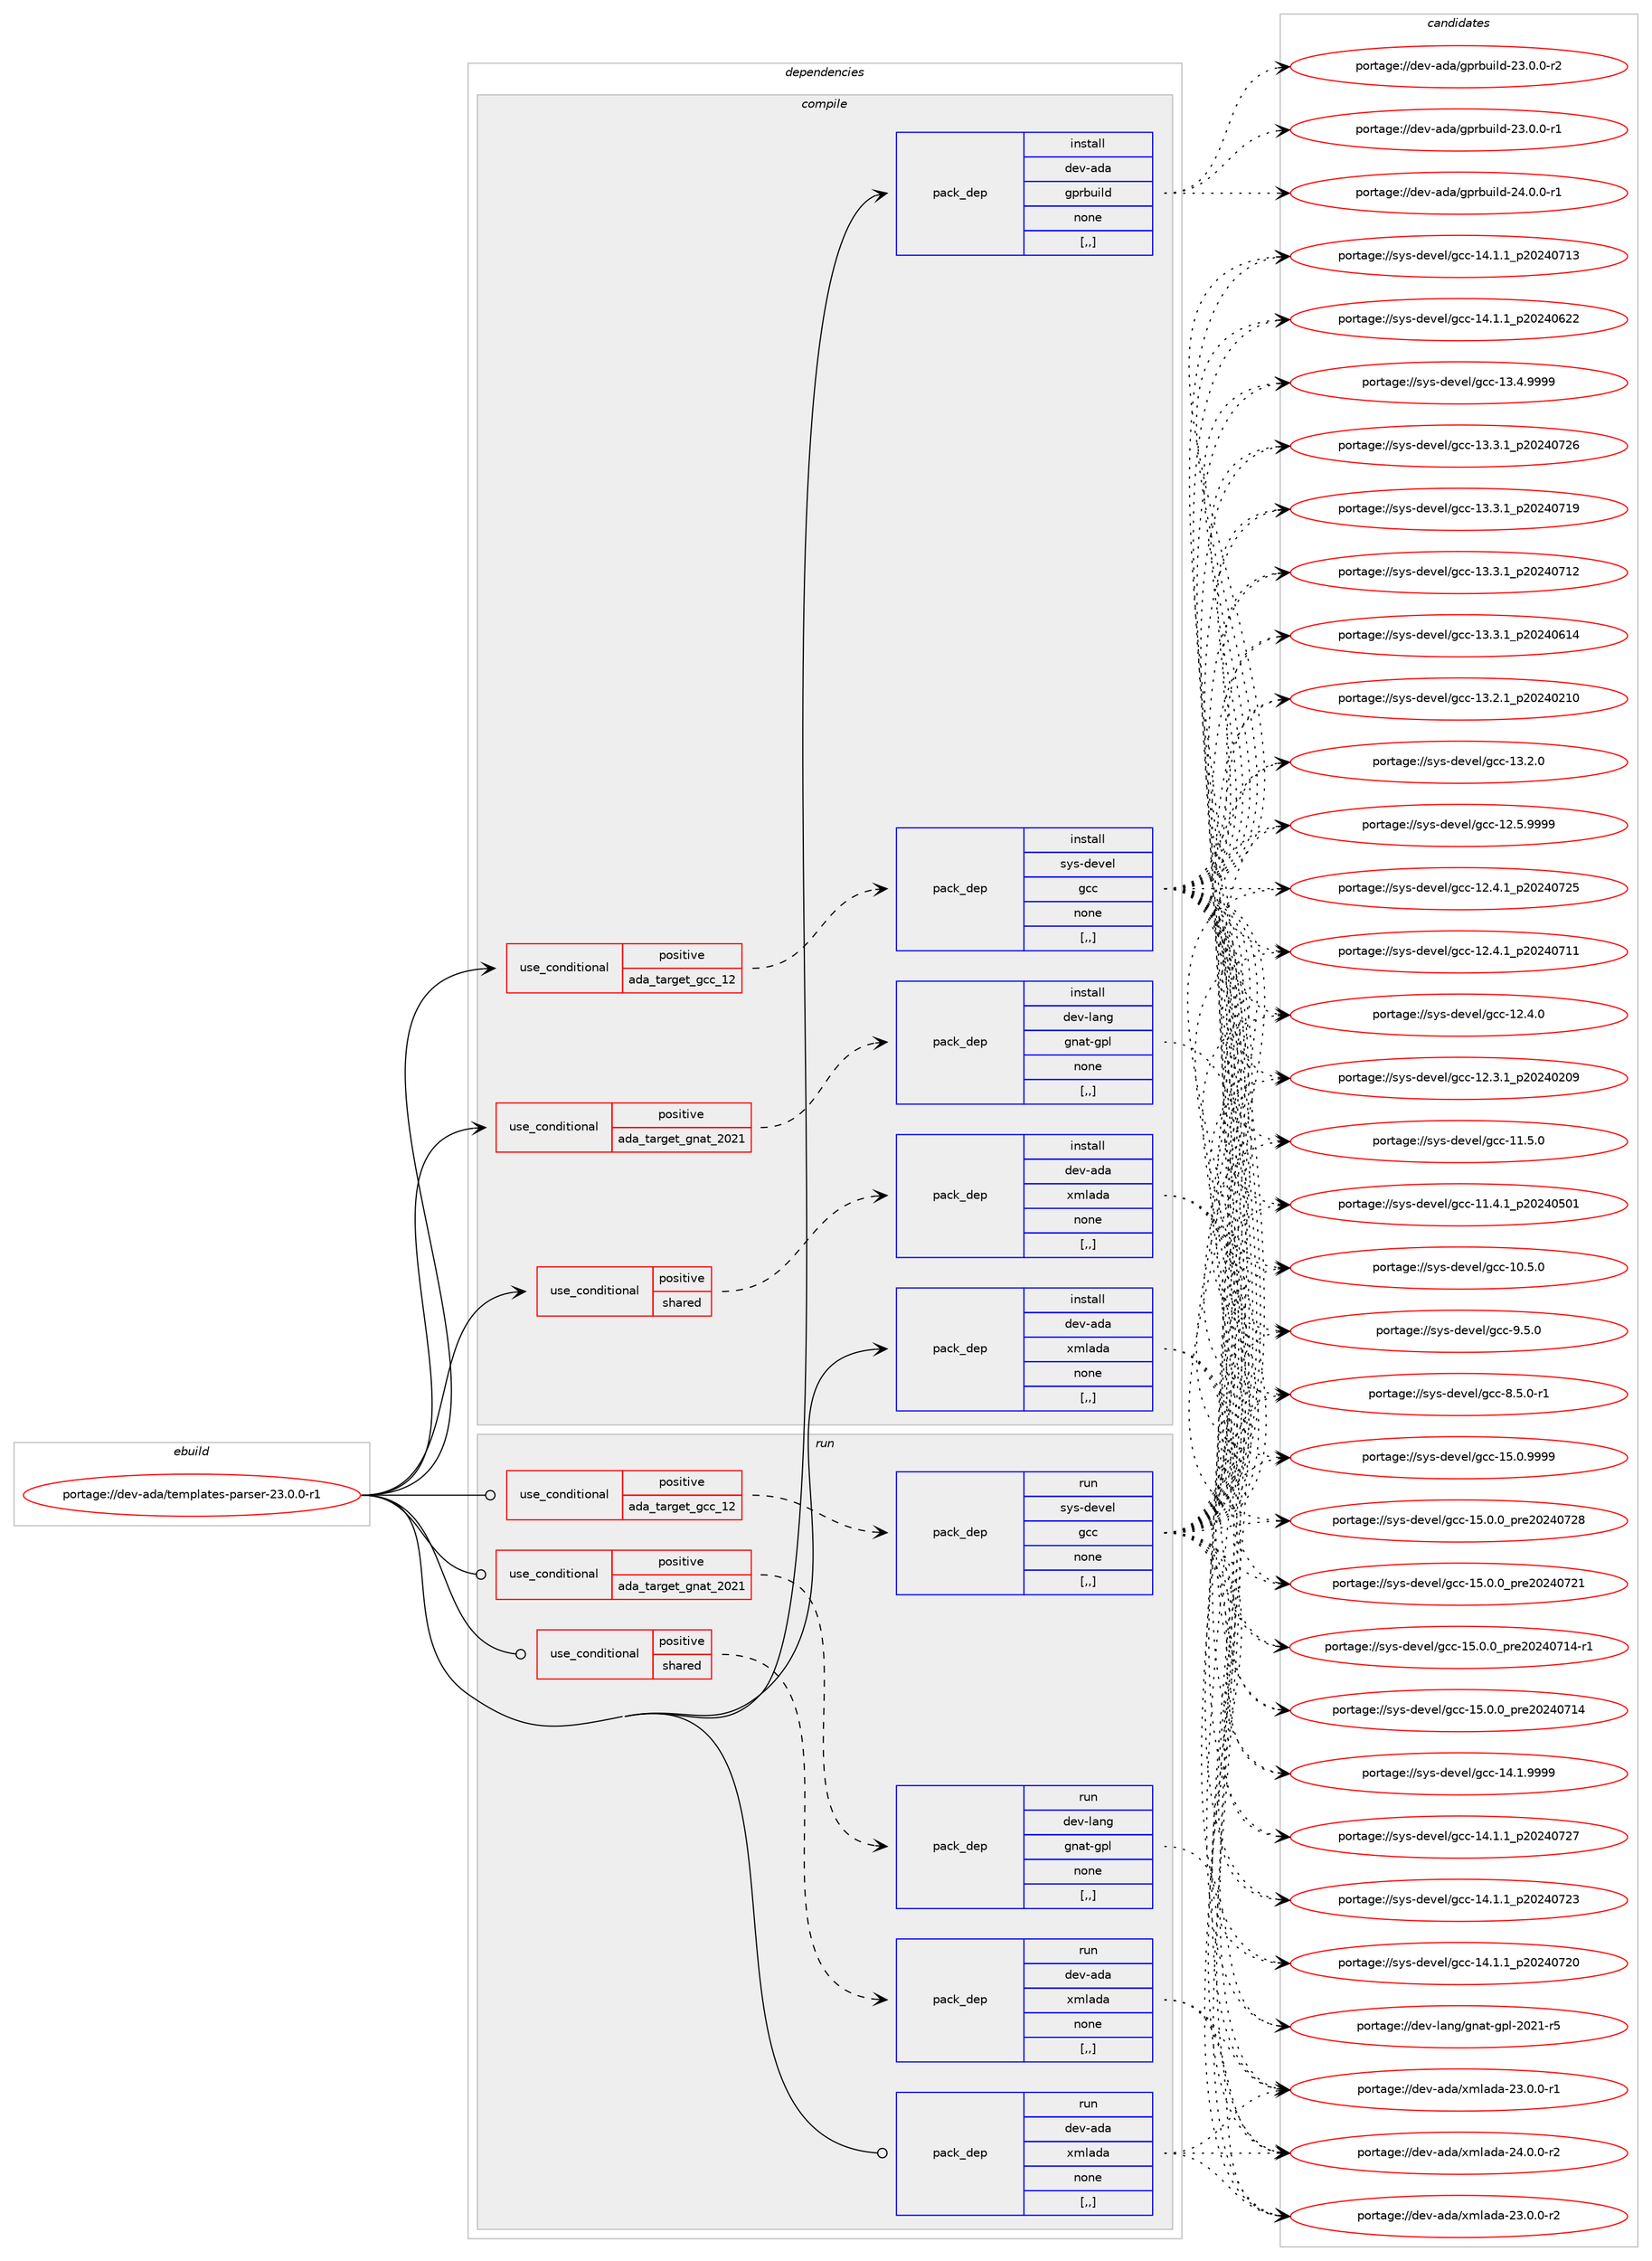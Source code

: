 digraph prolog {

# *************
# Graph options
# *************

newrank=true;
concentrate=true;
compound=true;
graph [rankdir=LR,fontname=Helvetica,fontsize=10,ranksep=1.5];#, ranksep=2.5, nodesep=0.2];
edge  [arrowhead=vee];
node  [fontname=Helvetica,fontsize=10];

# **********
# The ebuild
# **********

subgraph cluster_leftcol {
color=gray;
label=<<i>ebuild</i>>;
id [label="portage://dev-ada/templates-parser-23.0.0-r1", color=red, width=4, href="../dev-ada/templates-parser-23.0.0-r1.svg"];
}

# ****************
# The dependencies
# ****************

subgraph cluster_midcol {
color=gray;
label=<<i>dependencies</i>>;
subgraph cluster_compile {
fillcolor="#eeeeee";
style=filled;
label=<<i>compile</i>>;
subgraph cond16759 {
dependency64701 [label=<<TABLE BORDER="0" CELLBORDER="1" CELLSPACING="0" CELLPADDING="4"><TR><TD ROWSPAN="3" CELLPADDING="10">use_conditional</TD></TR><TR><TD>positive</TD></TR><TR><TD>ada_target_gcc_12</TD></TR></TABLE>>, shape=none, color=red];
subgraph pack47022 {
dependency64702 [label=<<TABLE BORDER="0" CELLBORDER="1" CELLSPACING="0" CELLPADDING="4" WIDTH="220"><TR><TD ROWSPAN="6" CELLPADDING="30">pack_dep</TD></TR><TR><TD WIDTH="110">install</TD></TR><TR><TD>sys-devel</TD></TR><TR><TD>gcc</TD></TR><TR><TD>none</TD></TR><TR><TD>[,,]</TD></TR></TABLE>>, shape=none, color=blue];
}
dependency64701:e -> dependency64702:w [weight=20,style="dashed",arrowhead="vee"];
}
id:e -> dependency64701:w [weight=20,style="solid",arrowhead="vee"];
subgraph cond16760 {
dependency64703 [label=<<TABLE BORDER="0" CELLBORDER="1" CELLSPACING="0" CELLPADDING="4"><TR><TD ROWSPAN="3" CELLPADDING="10">use_conditional</TD></TR><TR><TD>positive</TD></TR><TR><TD>ada_target_gnat_2021</TD></TR></TABLE>>, shape=none, color=red];
subgraph pack47023 {
dependency64704 [label=<<TABLE BORDER="0" CELLBORDER="1" CELLSPACING="0" CELLPADDING="4" WIDTH="220"><TR><TD ROWSPAN="6" CELLPADDING="30">pack_dep</TD></TR><TR><TD WIDTH="110">install</TD></TR><TR><TD>dev-lang</TD></TR><TR><TD>gnat-gpl</TD></TR><TR><TD>none</TD></TR><TR><TD>[,,]</TD></TR></TABLE>>, shape=none, color=blue];
}
dependency64703:e -> dependency64704:w [weight=20,style="dashed",arrowhead="vee"];
}
id:e -> dependency64703:w [weight=20,style="solid",arrowhead="vee"];
subgraph cond16761 {
dependency64705 [label=<<TABLE BORDER="0" CELLBORDER="1" CELLSPACING="0" CELLPADDING="4"><TR><TD ROWSPAN="3" CELLPADDING="10">use_conditional</TD></TR><TR><TD>positive</TD></TR><TR><TD>shared</TD></TR></TABLE>>, shape=none, color=red];
subgraph pack47024 {
dependency64706 [label=<<TABLE BORDER="0" CELLBORDER="1" CELLSPACING="0" CELLPADDING="4" WIDTH="220"><TR><TD ROWSPAN="6" CELLPADDING="30">pack_dep</TD></TR><TR><TD WIDTH="110">install</TD></TR><TR><TD>dev-ada</TD></TR><TR><TD>xmlada</TD></TR><TR><TD>none</TD></TR><TR><TD>[,,]</TD></TR></TABLE>>, shape=none, color=blue];
}
dependency64705:e -> dependency64706:w [weight=20,style="dashed",arrowhead="vee"];
}
id:e -> dependency64705:w [weight=20,style="solid",arrowhead="vee"];
subgraph pack47025 {
dependency64707 [label=<<TABLE BORDER="0" CELLBORDER="1" CELLSPACING="0" CELLPADDING="4" WIDTH="220"><TR><TD ROWSPAN="6" CELLPADDING="30">pack_dep</TD></TR><TR><TD WIDTH="110">install</TD></TR><TR><TD>dev-ada</TD></TR><TR><TD>gprbuild</TD></TR><TR><TD>none</TD></TR><TR><TD>[,,]</TD></TR></TABLE>>, shape=none, color=blue];
}
id:e -> dependency64707:w [weight=20,style="solid",arrowhead="vee"];
subgraph pack47026 {
dependency64708 [label=<<TABLE BORDER="0" CELLBORDER="1" CELLSPACING="0" CELLPADDING="4" WIDTH="220"><TR><TD ROWSPAN="6" CELLPADDING="30">pack_dep</TD></TR><TR><TD WIDTH="110">install</TD></TR><TR><TD>dev-ada</TD></TR><TR><TD>xmlada</TD></TR><TR><TD>none</TD></TR><TR><TD>[,,]</TD></TR></TABLE>>, shape=none, color=blue];
}
id:e -> dependency64708:w [weight=20,style="solid",arrowhead="vee"];
}
subgraph cluster_compileandrun {
fillcolor="#eeeeee";
style=filled;
label=<<i>compile and run</i>>;
}
subgraph cluster_run {
fillcolor="#eeeeee";
style=filled;
label=<<i>run</i>>;
subgraph cond16762 {
dependency64709 [label=<<TABLE BORDER="0" CELLBORDER="1" CELLSPACING="0" CELLPADDING="4"><TR><TD ROWSPAN="3" CELLPADDING="10">use_conditional</TD></TR><TR><TD>positive</TD></TR><TR><TD>ada_target_gcc_12</TD></TR></TABLE>>, shape=none, color=red];
subgraph pack47027 {
dependency64710 [label=<<TABLE BORDER="0" CELLBORDER="1" CELLSPACING="0" CELLPADDING="4" WIDTH="220"><TR><TD ROWSPAN="6" CELLPADDING="30">pack_dep</TD></TR><TR><TD WIDTH="110">run</TD></TR><TR><TD>sys-devel</TD></TR><TR><TD>gcc</TD></TR><TR><TD>none</TD></TR><TR><TD>[,,]</TD></TR></TABLE>>, shape=none, color=blue];
}
dependency64709:e -> dependency64710:w [weight=20,style="dashed",arrowhead="vee"];
}
id:e -> dependency64709:w [weight=20,style="solid",arrowhead="odot"];
subgraph cond16763 {
dependency64711 [label=<<TABLE BORDER="0" CELLBORDER="1" CELLSPACING="0" CELLPADDING="4"><TR><TD ROWSPAN="3" CELLPADDING="10">use_conditional</TD></TR><TR><TD>positive</TD></TR><TR><TD>ada_target_gnat_2021</TD></TR></TABLE>>, shape=none, color=red];
subgraph pack47028 {
dependency64712 [label=<<TABLE BORDER="0" CELLBORDER="1" CELLSPACING="0" CELLPADDING="4" WIDTH="220"><TR><TD ROWSPAN="6" CELLPADDING="30">pack_dep</TD></TR><TR><TD WIDTH="110">run</TD></TR><TR><TD>dev-lang</TD></TR><TR><TD>gnat-gpl</TD></TR><TR><TD>none</TD></TR><TR><TD>[,,]</TD></TR></TABLE>>, shape=none, color=blue];
}
dependency64711:e -> dependency64712:w [weight=20,style="dashed",arrowhead="vee"];
}
id:e -> dependency64711:w [weight=20,style="solid",arrowhead="odot"];
subgraph cond16764 {
dependency64713 [label=<<TABLE BORDER="0" CELLBORDER="1" CELLSPACING="0" CELLPADDING="4"><TR><TD ROWSPAN="3" CELLPADDING="10">use_conditional</TD></TR><TR><TD>positive</TD></TR><TR><TD>shared</TD></TR></TABLE>>, shape=none, color=red];
subgraph pack47029 {
dependency64714 [label=<<TABLE BORDER="0" CELLBORDER="1" CELLSPACING="0" CELLPADDING="4" WIDTH="220"><TR><TD ROWSPAN="6" CELLPADDING="30">pack_dep</TD></TR><TR><TD WIDTH="110">run</TD></TR><TR><TD>dev-ada</TD></TR><TR><TD>xmlada</TD></TR><TR><TD>none</TD></TR><TR><TD>[,,]</TD></TR></TABLE>>, shape=none, color=blue];
}
dependency64713:e -> dependency64714:w [weight=20,style="dashed",arrowhead="vee"];
}
id:e -> dependency64713:w [weight=20,style="solid",arrowhead="odot"];
subgraph pack47030 {
dependency64715 [label=<<TABLE BORDER="0" CELLBORDER="1" CELLSPACING="0" CELLPADDING="4" WIDTH="220"><TR><TD ROWSPAN="6" CELLPADDING="30">pack_dep</TD></TR><TR><TD WIDTH="110">run</TD></TR><TR><TD>dev-ada</TD></TR><TR><TD>xmlada</TD></TR><TR><TD>none</TD></TR><TR><TD>[,,]</TD></TR></TABLE>>, shape=none, color=blue];
}
id:e -> dependency64715:w [weight=20,style="solid",arrowhead="odot"];
}
}

# **************
# The candidates
# **************

subgraph cluster_choices {
rank=same;
color=gray;
label=<<i>candidates</i>>;

subgraph choice47022 {
color=black;
nodesep=1;
choice1151211154510010111810110847103999945495346484657575757 [label="portage://sys-devel/gcc-15.0.9999", color=red, width=4,href="../sys-devel/gcc-15.0.9999.svg"];
choice1151211154510010111810110847103999945495346484648951121141015048505248555056 [label="portage://sys-devel/gcc-15.0.0_pre20240728", color=red, width=4,href="../sys-devel/gcc-15.0.0_pre20240728.svg"];
choice1151211154510010111810110847103999945495346484648951121141015048505248555049 [label="portage://sys-devel/gcc-15.0.0_pre20240721", color=red, width=4,href="../sys-devel/gcc-15.0.0_pre20240721.svg"];
choice11512111545100101118101108471039999454953464846489511211410150485052485549524511449 [label="portage://sys-devel/gcc-15.0.0_pre20240714-r1", color=red, width=4,href="../sys-devel/gcc-15.0.0_pre20240714-r1.svg"];
choice1151211154510010111810110847103999945495346484648951121141015048505248554952 [label="portage://sys-devel/gcc-15.0.0_pre20240714", color=red, width=4,href="../sys-devel/gcc-15.0.0_pre20240714.svg"];
choice1151211154510010111810110847103999945495246494657575757 [label="portage://sys-devel/gcc-14.1.9999", color=red, width=4,href="../sys-devel/gcc-14.1.9999.svg"];
choice1151211154510010111810110847103999945495246494649951125048505248555055 [label="portage://sys-devel/gcc-14.1.1_p20240727", color=red, width=4,href="../sys-devel/gcc-14.1.1_p20240727.svg"];
choice1151211154510010111810110847103999945495246494649951125048505248555051 [label="portage://sys-devel/gcc-14.1.1_p20240723", color=red, width=4,href="../sys-devel/gcc-14.1.1_p20240723.svg"];
choice1151211154510010111810110847103999945495246494649951125048505248555048 [label="portage://sys-devel/gcc-14.1.1_p20240720", color=red, width=4,href="../sys-devel/gcc-14.1.1_p20240720.svg"];
choice1151211154510010111810110847103999945495246494649951125048505248554951 [label="portage://sys-devel/gcc-14.1.1_p20240713", color=red, width=4,href="../sys-devel/gcc-14.1.1_p20240713.svg"];
choice1151211154510010111810110847103999945495246494649951125048505248545050 [label="portage://sys-devel/gcc-14.1.1_p20240622", color=red, width=4,href="../sys-devel/gcc-14.1.1_p20240622.svg"];
choice1151211154510010111810110847103999945495146524657575757 [label="portage://sys-devel/gcc-13.4.9999", color=red, width=4,href="../sys-devel/gcc-13.4.9999.svg"];
choice1151211154510010111810110847103999945495146514649951125048505248555054 [label="portage://sys-devel/gcc-13.3.1_p20240726", color=red, width=4,href="../sys-devel/gcc-13.3.1_p20240726.svg"];
choice1151211154510010111810110847103999945495146514649951125048505248554957 [label="portage://sys-devel/gcc-13.3.1_p20240719", color=red, width=4,href="../sys-devel/gcc-13.3.1_p20240719.svg"];
choice1151211154510010111810110847103999945495146514649951125048505248554950 [label="portage://sys-devel/gcc-13.3.1_p20240712", color=red, width=4,href="../sys-devel/gcc-13.3.1_p20240712.svg"];
choice1151211154510010111810110847103999945495146514649951125048505248544952 [label="portage://sys-devel/gcc-13.3.1_p20240614", color=red, width=4,href="../sys-devel/gcc-13.3.1_p20240614.svg"];
choice1151211154510010111810110847103999945495146504649951125048505248504948 [label="portage://sys-devel/gcc-13.2.1_p20240210", color=red, width=4,href="../sys-devel/gcc-13.2.1_p20240210.svg"];
choice1151211154510010111810110847103999945495146504648 [label="portage://sys-devel/gcc-13.2.0", color=red, width=4,href="../sys-devel/gcc-13.2.0.svg"];
choice1151211154510010111810110847103999945495046534657575757 [label="portage://sys-devel/gcc-12.5.9999", color=red, width=4,href="../sys-devel/gcc-12.5.9999.svg"];
choice1151211154510010111810110847103999945495046524649951125048505248555053 [label="portage://sys-devel/gcc-12.4.1_p20240725", color=red, width=4,href="../sys-devel/gcc-12.4.1_p20240725.svg"];
choice1151211154510010111810110847103999945495046524649951125048505248554949 [label="portage://sys-devel/gcc-12.4.1_p20240711", color=red, width=4,href="../sys-devel/gcc-12.4.1_p20240711.svg"];
choice1151211154510010111810110847103999945495046524648 [label="portage://sys-devel/gcc-12.4.0", color=red, width=4,href="../sys-devel/gcc-12.4.0.svg"];
choice1151211154510010111810110847103999945495046514649951125048505248504857 [label="portage://sys-devel/gcc-12.3.1_p20240209", color=red, width=4,href="../sys-devel/gcc-12.3.1_p20240209.svg"];
choice1151211154510010111810110847103999945494946534648 [label="portage://sys-devel/gcc-11.5.0", color=red, width=4,href="../sys-devel/gcc-11.5.0.svg"];
choice1151211154510010111810110847103999945494946524649951125048505248534849 [label="portage://sys-devel/gcc-11.4.1_p20240501", color=red, width=4,href="../sys-devel/gcc-11.4.1_p20240501.svg"];
choice1151211154510010111810110847103999945494846534648 [label="portage://sys-devel/gcc-10.5.0", color=red, width=4,href="../sys-devel/gcc-10.5.0.svg"];
choice11512111545100101118101108471039999455746534648 [label="portage://sys-devel/gcc-9.5.0", color=red, width=4,href="../sys-devel/gcc-9.5.0.svg"];
choice115121115451001011181011084710399994556465346484511449 [label="portage://sys-devel/gcc-8.5.0-r1", color=red, width=4,href="../sys-devel/gcc-8.5.0-r1.svg"];
dependency64702:e -> choice1151211154510010111810110847103999945495346484657575757:w [style=dotted,weight="100"];
dependency64702:e -> choice1151211154510010111810110847103999945495346484648951121141015048505248555056:w [style=dotted,weight="100"];
dependency64702:e -> choice1151211154510010111810110847103999945495346484648951121141015048505248555049:w [style=dotted,weight="100"];
dependency64702:e -> choice11512111545100101118101108471039999454953464846489511211410150485052485549524511449:w [style=dotted,weight="100"];
dependency64702:e -> choice1151211154510010111810110847103999945495346484648951121141015048505248554952:w [style=dotted,weight="100"];
dependency64702:e -> choice1151211154510010111810110847103999945495246494657575757:w [style=dotted,weight="100"];
dependency64702:e -> choice1151211154510010111810110847103999945495246494649951125048505248555055:w [style=dotted,weight="100"];
dependency64702:e -> choice1151211154510010111810110847103999945495246494649951125048505248555051:w [style=dotted,weight="100"];
dependency64702:e -> choice1151211154510010111810110847103999945495246494649951125048505248555048:w [style=dotted,weight="100"];
dependency64702:e -> choice1151211154510010111810110847103999945495246494649951125048505248554951:w [style=dotted,weight="100"];
dependency64702:e -> choice1151211154510010111810110847103999945495246494649951125048505248545050:w [style=dotted,weight="100"];
dependency64702:e -> choice1151211154510010111810110847103999945495146524657575757:w [style=dotted,weight="100"];
dependency64702:e -> choice1151211154510010111810110847103999945495146514649951125048505248555054:w [style=dotted,weight="100"];
dependency64702:e -> choice1151211154510010111810110847103999945495146514649951125048505248554957:w [style=dotted,weight="100"];
dependency64702:e -> choice1151211154510010111810110847103999945495146514649951125048505248554950:w [style=dotted,weight="100"];
dependency64702:e -> choice1151211154510010111810110847103999945495146514649951125048505248544952:w [style=dotted,weight="100"];
dependency64702:e -> choice1151211154510010111810110847103999945495146504649951125048505248504948:w [style=dotted,weight="100"];
dependency64702:e -> choice1151211154510010111810110847103999945495146504648:w [style=dotted,weight="100"];
dependency64702:e -> choice1151211154510010111810110847103999945495046534657575757:w [style=dotted,weight="100"];
dependency64702:e -> choice1151211154510010111810110847103999945495046524649951125048505248555053:w [style=dotted,weight="100"];
dependency64702:e -> choice1151211154510010111810110847103999945495046524649951125048505248554949:w [style=dotted,weight="100"];
dependency64702:e -> choice1151211154510010111810110847103999945495046524648:w [style=dotted,weight="100"];
dependency64702:e -> choice1151211154510010111810110847103999945495046514649951125048505248504857:w [style=dotted,weight="100"];
dependency64702:e -> choice1151211154510010111810110847103999945494946534648:w [style=dotted,weight="100"];
dependency64702:e -> choice1151211154510010111810110847103999945494946524649951125048505248534849:w [style=dotted,weight="100"];
dependency64702:e -> choice1151211154510010111810110847103999945494846534648:w [style=dotted,weight="100"];
dependency64702:e -> choice11512111545100101118101108471039999455746534648:w [style=dotted,weight="100"];
dependency64702:e -> choice115121115451001011181011084710399994556465346484511449:w [style=dotted,weight="100"];
}
subgraph choice47023 {
color=black;
nodesep=1;
choice100101118451089711010347103110971164510311210845504850494511453 [label="portage://dev-lang/gnat-gpl-2021-r5", color=red, width=4,href="../dev-lang/gnat-gpl-2021-r5.svg"];
dependency64704:e -> choice100101118451089711010347103110971164510311210845504850494511453:w [style=dotted,weight="100"];
}
subgraph choice47024 {
color=black;
nodesep=1;
choice100101118459710097471201091089710097455052464846484511450 [label="portage://dev-ada/xmlada-24.0.0-r2", color=red, width=4,href="../dev-ada/xmlada-24.0.0-r2.svg"];
choice100101118459710097471201091089710097455051464846484511450 [label="portage://dev-ada/xmlada-23.0.0-r2", color=red, width=4,href="../dev-ada/xmlada-23.0.0-r2.svg"];
choice100101118459710097471201091089710097455051464846484511449 [label="portage://dev-ada/xmlada-23.0.0-r1", color=red, width=4,href="../dev-ada/xmlada-23.0.0-r1.svg"];
dependency64706:e -> choice100101118459710097471201091089710097455052464846484511450:w [style=dotted,weight="100"];
dependency64706:e -> choice100101118459710097471201091089710097455051464846484511450:w [style=dotted,weight="100"];
dependency64706:e -> choice100101118459710097471201091089710097455051464846484511449:w [style=dotted,weight="100"];
}
subgraph choice47025 {
color=black;
nodesep=1;
choice1001011184597100974710311211498117105108100455052464846484511449 [label="portage://dev-ada/gprbuild-24.0.0-r1", color=red, width=4,href="../dev-ada/gprbuild-24.0.0-r1.svg"];
choice1001011184597100974710311211498117105108100455051464846484511450 [label="portage://dev-ada/gprbuild-23.0.0-r2", color=red, width=4,href="../dev-ada/gprbuild-23.0.0-r2.svg"];
choice1001011184597100974710311211498117105108100455051464846484511449 [label="portage://dev-ada/gprbuild-23.0.0-r1", color=red, width=4,href="../dev-ada/gprbuild-23.0.0-r1.svg"];
dependency64707:e -> choice1001011184597100974710311211498117105108100455052464846484511449:w [style=dotted,weight="100"];
dependency64707:e -> choice1001011184597100974710311211498117105108100455051464846484511450:w [style=dotted,weight="100"];
dependency64707:e -> choice1001011184597100974710311211498117105108100455051464846484511449:w [style=dotted,weight="100"];
}
subgraph choice47026 {
color=black;
nodesep=1;
choice100101118459710097471201091089710097455052464846484511450 [label="portage://dev-ada/xmlada-24.0.0-r2", color=red, width=4,href="../dev-ada/xmlada-24.0.0-r2.svg"];
choice100101118459710097471201091089710097455051464846484511450 [label="portage://dev-ada/xmlada-23.0.0-r2", color=red, width=4,href="../dev-ada/xmlada-23.0.0-r2.svg"];
choice100101118459710097471201091089710097455051464846484511449 [label="portage://dev-ada/xmlada-23.0.0-r1", color=red, width=4,href="../dev-ada/xmlada-23.0.0-r1.svg"];
dependency64708:e -> choice100101118459710097471201091089710097455052464846484511450:w [style=dotted,weight="100"];
dependency64708:e -> choice100101118459710097471201091089710097455051464846484511450:w [style=dotted,weight="100"];
dependency64708:e -> choice100101118459710097471201091089710097455051464846484511449:w [style=dotted,weight="100"];
}
subgraph choice47027 {
color=black;
nodesep=1;
choice1151211154510010111810110847103999945495346484657575757 [label="portage://sys-devel/gcc-15.0.9999", color=red, width=4,href="../sys-devel/gcc-15.0.9999.svg"];
choice1151211154510010111810110847103999945495346484648951121141015048505248555056 [label="portage://sys-devel/gcc-15.0.0_pre20240728", color=red, width=4,href="../sys-devel/gcc-15.0.0_pre20240728.svg"];
choice1151211154510010111810110847103999945495346484648951121141015048505248555049 [label="portage://sys-devel/gcc-15.0.0_pre20240721", color=red, width=4,href="../sys-devel/gcc-15.0.0_pre20240721.svg"];
choice11512111545100101118101108471039999454953464846489511211410150485052485549524511449 [label="portage://sys-devel/gcc-15.0.0_pre20240714-r1", color=red, width=4,href="../sys-devel/gcc-15.0.0_pre20240714-r1.svg"];
choice1151211154510010111810110847103999945495346484648951121141015048505248554952 [label="portage://sys-devel/gcc-15.0.0_pre20240714", color=red, width=4,href="../sys-devel/gcc-15.0.0_pre20240714.svg"];
choice1151211154510010111810110847103999945495246494657575757 [label="portage://sys-devel/gcc-14.1.9999", color=red, width=4,href="../sys-devel/gcc-14.1.9999.svg"];
choice1151211154510010111810110847103999945495246494649951125048505248555055 [label="portage://sys-devel/gcc-14.1.1_p20240727", color=red, width=4,href="../sys-devel/gcc-14.1.1_p20240727.svg"];
choice1151211154510010111810110847103999945495246494649951125048505248555051 [label="portage://sys-devel/gcc-14.1.1_p20240723", color=red, width=4,href="../sys-devel/gcc-14.1.1_p20240723.svg"];
choice1151211154510010111810110847103999945495246494649951125048505248555048 [label="portage://sys-devel/gcc-14.1.1_p20240720", color=red, width=4,href="../sys-devel/gcc-14.1.1_p20240720.svg"];
choice1151211154510010111810110847103999945495246494649951125048505248554951 [label="portage://sys-devel/gcc-14.1.1_p20240713", color=red, width=4,href="../sys-devel/gcc-14.1.1_p20240713.svg"];
choice1151211154510010111810110847103999945495246494649951125048505248545050 [label="portage://sys-devel/gcc-14.1.1_p20240622", color=red, width=4,href="../sys-devel/gcc-14.1.1_p20240622.svg"];
choice1151211154510010111810110847103999945495146524657575757 [label="portage://sys-devel/gcc-13.4.9999", color=red, width=4,href="../sys-devel/gcc-13.4.9999.svg"];
choice1151211154510010111810110847103999945495146514649951125048505248555054 [label="portage://sys-devel/gcc-13.3.1_p20240726", color=red, width=4,href="../sys-devel/gcc-13.3.1_p20240726.svg"];
choice1151211154510010111810110847103999945495146514649951125048505248554957 [label="portage://sys-devel/gcc-13.3.1_p20240719", color=red, width=4,href="../sys-devel/gcc-13.3.1_p20240719.svg"];
choice1151211154510010111810110847103999945495146514649951125048505248554950 [label="portage://sys-devel/gcc-13.3.1_p20240712", color=red, width=4,href="../sys-devel/gcc-13.3.1_p20240712.svg"];
choice1151211154510010111810110847103999945495146514649951125048505248544952 [label="portage://sys-devel/gcc-13.3.1_p20240614", color=red, width=4,href="../sys-devel/gcc-13.3.1_p20240614.svg"];
choice1151211154510010111810110847103999945495146504649951125048505248504948 [label="portage://sys-devel/gcc-13.2.1_p20240210", color=red, width=4,href="../sys-devel/gcc-13.2.1_p20240210.svg"];
choice1151211154510010111810110847103999945495146504648 [label="portage://sys-devel/gcc-13.2.0", color=red, width=4,href="../sys-devel/gcc-13.2.0.svg"];
choice1151211154510010111810110847103999945495046534657575757 [label="portage://sys-devel/gcc-12.5.9999", color=red, width=4,href="../sys-devel/gcc-12.5.9999.svg"];
choice1151211154510010111810110847103999945495046524649951125048505248555053 [label="portage://sys-devel/gcc-12.4.1_p20240725", color=red, width=4,href="../sys-devel/gcc-12.4.1_p20240725.svg"];
choice1151211154510010111810110847103999945495046524649951125048505248554949 [label="portage://sys-devel/gcc-12.4.1_p20240711", color=red, width=4,href="../sys-devel/gcc-12.4.1_p20240711.svg"];
choice1151211154510010111810110847103999945495046524648 [label="portage://sys-devel/gcc-12.4.0", color=red, width=4,href="../sys-devel/gcc-12.4.0.svg"];
choice1151211154510010111810110847103999945495046514649951125048505248504857 [label="portage://sys-devel/gcc-12.3.1_p20240209", color=red, width=4,href="../sys-devel/gcc-12.3.1_p20240209.svg"];
choice1151211154510010111810110847103999945494946534648 [label="portage://sys-devel/gcc-11.5.0", color=red, width=4,href="../sys-devel/gcc-11.5.0.svg"];
choice1151211154510010111810110847103999945494946524649951125048505248534849 [label="portage://sys-devel/gcc-11.4.1_p20240501", color=red, width=4,href="../sys-devel/gcc-11.4.1_p20240501.svg"];
choice1151211154510010111810110847103999945494846534648 [label="portage://sys-devel/gcc-10.5.0", color=red, width=4,href="../sys-devel/gcc-10.5.0.svg"];
choice11512111545100101118101108471039999455746534648 [label="portage://sys-devel/gcc-9.5.0", color=red, width=4,href="../sys-devel/gcc-9.5.0.svg"];
choice115121115451001011181011084710399994556465346484511449 [label="portage://sys-devel/gcc-8.5.0-r1", color=red, width=4,href="../sys-devel/gcc-8.5.0-r1.svg"];
dependency64710:e -> choice1151211154510010111810110847103999945495346484657575757:w [style=dotted,weight="100"];
dependency64710:e -> choice1151211154510010111810110847103999945495346484648951121141015048505248555056:w [style=dotted,weight="100"];
dependency64710:e -> choice1151211154510010111810110847103999945495346484648951121141015048505248555049:w [style=dotted,weight="100"];
dependency64710:e -> choice11512111545100101118101108471039999454953464846489511211410150485052485549524511449:w [style=dotted,weight="100"];
dependency64710:e -> choice1151211154510010111810110847103999945495346484648951121141015048505248554952:w [style=dotted,weight="100"];
dependency64710:e -> choice1151211154510010111810110847103999945495246494657575757:w [style=dotted,weight="100"];
dependency64710:e -> choice1151211154510010111810110847103999945495246494649951125048505248555055:w [style=dotted,weight="100"];
dependency64710:e -> choice1151211154510010111810110847103999945495246494649951125048505248555051:w [style=dotted,weight="100"];
dependency64710:e -> choice1151211154510010111810110847103999945495246494649951125048505248555048:w [style=dotted,weight="100"];
dependency64710:e -> choice1151211154510010111810110847103999945495246494649951125048505248554951:w [style=dotted,weight="100"];
dependency64710:e -> choice1151211154510010111810110847103999945495246494649951125048505248545050:w [style=dotted,weight="100"];
dependency64710:e -> choice1151211154510010111810110847103999945495146524657575757:w [style=dotted,weight="100"];
dependency64710:e -> choice1151211154510010111810110847103999945495146514649951125048505248555054:w [style=dotted,weight="100"];
dependency64710:e -> choice1151211154510010111810110847103999945495146514649951125048505248554957:w [style=dotted,weight="100"];
dependency64710:e -> choice1151211154510010111810110847103999945495146514649951125048505248554950:w [style=dotted,weight="100"];
dependency64710:e -> choice1151211154510010111810110847103999945495146514649951125048505248544952:w [style=dotted,weight="100"];
dependency64710:e -> choice1151211154510010111810110847103999945495146504649951125048505248504948:w [style=dotted,weight="100"];
dependency64710:e -> choice1151211154510010111810110847103999945495146504648:w [style=dotted,weight="100"];
dependency64710:e -> choice1151211154510010111810110847103999945495046534657575757:w [style=dotted,weight="100"];
dependency64710:e -> choice1151211154510010111810110847103999945495046524649951125048505248555053:w [style=dotted,weight="100"];
dependency64710:e -> choice1151211154510010111810110847103999945495046524649951125048505248554949:w [style=dotted,weight="100"];
dependency64710:e -> choice1151211154510010111810110847103999945495046524648:w [style=dotted,weight="100"];
dependency64710:e -> choice1151211154510010111810110847103999945495046514649951125048505248504857:w [style=dotted,weight="100"];
dependency64710:e -> choice1151211154510010111810110847103999945494946534648:w [style=dotted,weight="100"];
dependency64710:e -> choice1151211154510010111810110847103999945494946524649951125048505248534849:w [style=dotted,weight="100"];
dependency64710:e -> choice1151211154510010111810110847103999945494846534648:w [style=dotted,weight="100"];
dependency64710:e -> choice11512111545100101118101108471039999455746534648:w [style=dotted,weight="100"];
dependency64710:e -> choice115121115451001011181011084710399994556465346484511449:w [style=dotted,weight="100"];
}
subgraph choice47028 {
color=black;
nodesep=1;
choice100101118451089711010347103110971164510311210845504850494511453 [label="portage://dev-lang/gnat-gpl-2021-r5", color=red, width=4,href="../dev-lang/gnat-gpl-2021-r5.svg"];
dependency64712:e -> choice100101118451089711010347103110971164510311210845504850494511453:w [style=dotted,weight="100"];
}
subgraph choice47029 {
color=black;
nodesep=1;
choice100101118459710097471201091089710097455052464846484511450 [label="portage://dev-ada/xmlada-24.0.0-r2", color=red, width=4,href="../dev-ada/xmlada-24.0.0-r2.svg"];
choice100101118459710097471201091089710097455051464846484511450 [label="portage://dev-ada/xmlada-23.0.0-r2", color=red, width=4,href="../dev-ada/xmlada-23.0.0-r2.svg"];
choice100101118459710097471201091089710097455051464846484511449 [label="portage://dev-ada/xmlada-23.0.0-r1", color=red, width=4,href="../dev-ada/xmlada-23.0.0-r1.svg"];
dependency64714:e -> choice100101118459710097471201091089710097455052464846484511450:w [style=dotted,weight="100"];
dependency64714:e -> choice100101118459710097471201091089710097455051464846484511450:w [style=dotted,weight="100"];
dependency64714:e -> choice100101118459710097471201091089710097455051464846484511449:w [style=dotted,weight="100"];
}
subgraph choice47030 {
color=black;
nodesep=1;
choice100101118459710097471201091089710097455052464846484511450 [label="portage://dev-ada/xmlada-24.0.0-r2", color=red, width=4,href="../dev-ada/xmlada-24.0.0-r2.svg"];
choice100101118459710097471201091089710097455051464846484511450 [label="portage://dev-ada/xmlada-23.0.0-r2", color=red, width=4,href="../dev-ada/xmlada-23.0.0-r2.svg"];
choice100101118459710097471201091089710097455051464846484511449 [label="portage://dev-ada/xmlada-23.0.0-r1", color=red, width=4,href="../dev-ada/xmlada-23.0.0-r1.svg"];
dependency64715:e -> choice100101118459710097471201091089710097455052464846484511450:w [style=dotted,weight="100"];
dependency64715:e -> choice100101118459710097471201091089710097455051464846484511450:w [style=dotted,weight="100"];
dependency64715:e -> choice100101118459710097471201091089710097455051464846484511449:w [style=dotted,weight="100"];
}
}

}
